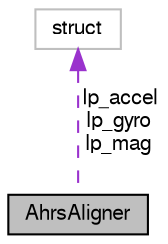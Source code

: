 digraph "AhrsAligner"
{
  edge [fontname="FreeSans",fontsize="10",labelfontname="FreeSans",labelfontsize="10"];
  node [fontname="FreeSans",fontsize="10",shape=record];
  Node1 [label="AhrsAligner",height=0.2,width=0.4,color="black", fillcolor="grey75", style="filled", fontcolor="black"];
  Node2 -> Node1 [dir="back",color="darkorchid3",fontsize="10",style="dashed",label=" lp_accel\nlp_gyro\nlp_mag" ,fontname="FreeSans"];
  Node2 [label="struct",height=0.2,width=0.4,color="grey75", fillcolor="white", style="filled"];
}
